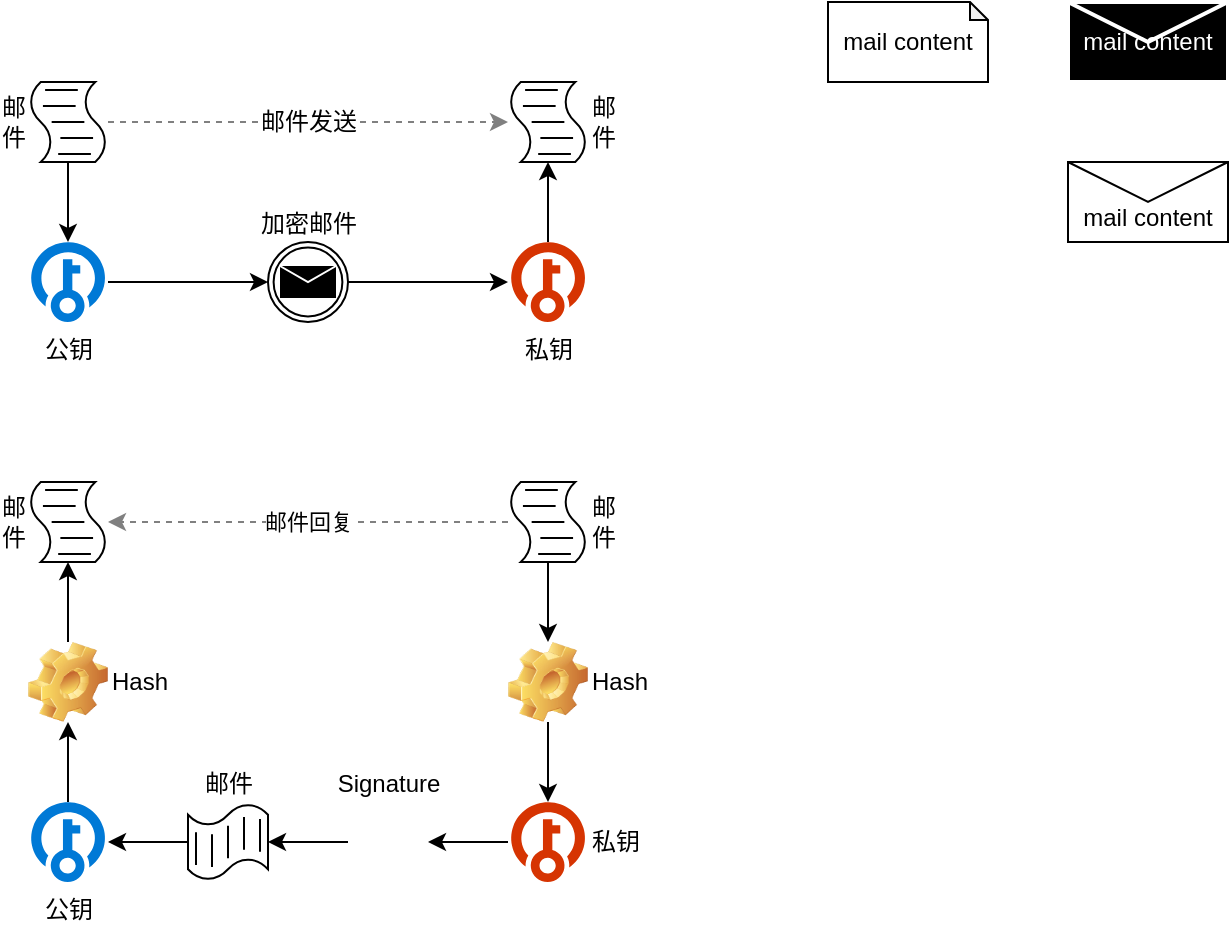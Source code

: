 <mxfile version="10.9.5" type="github"><diagram id="GtcafMHfz_zHKDl24T_E" name="Page-1"><mxGraphModel dx="1041" dy="1114" grid="1" gridSize="10" guides="1" tooltips="1" connect="1" arrows="1" fold="1" page="1" pageScale="1" pageWidth="827" pageHeight="1169" math="0" shadow="0"><root><mxCell id="0"/><mxCell id="1" parent="0"/><mxCell id="y7eO9sq7xf9_9xLn2acD-8" value="mail content" style="shape=note;whiteSpace=wrap;html=1;backgroundOutline=1;darkOpacity=0.05;align=center;size=9;" vertex="1" parent="1"><mxGeometry x="480" y="40" width="80" height="40" as="geometry"/></mxCell><mxCell id="y7eO9sq7xf9_9xLn2acD-9" value="&lt;span style=&quot;white-space: normal&quot;&gt;&lt;font color=&quot;#ffffff&quot;&gt;mail content&lt;/font&gt;&lt;/span&gt;" style="shape=message;whiteSpace=wrap;html=1;outlineConnect=0;fillColor=#000000;strokeColor=#ffffff;strokeWidth=2;align=center;" vertex="1" parent="1"><mxGeometry x="600" y="40" width="80" height="40" as="geometry"/></mxCell><mxCell id="y7eO9sq7xf9_9xLn2acD-10" value="&lt;span style=&quot;white-space: normal&quot;&gt;&lt;br&gt;mail content&lt;/span&gt;" style="shape=message;whiteSpace=wrap;html=1;outlineConnect=0;align=center;" vertex="1" parent="1"><mxGeometry x="600" y="120" width="80" height="40" as="geometry"/></mxCell><mxCell id="y7eO9sq7xf9_9xLn2acD-15" style="edgeStyle=orthogonalEdgeStyle;rounded=0;orthogonalLoop=1;jettySize=auto;html=1;entryX=0.5;entryY=1;entryDx=0;entryDy=0;entryPerimeter=0;" edge="1" parent="1" source="y7eO9sq7xf9_9xLn2acD-12" target="y7eO9sq7xf9_9xLn2acD-13"><mxGeometry relative="1" as="geometry"/></mxCell><mxCell id="y7eO9sq7xf9_9xLn2acD-29" style="edgeStyle=orthogonalEdgeStyle;rounded=0;orthogonalLoop=1;jettySize=auto;html=1;dashed=1;strokeColor=#808080;" edge="1" parent="1" source="y7eO9sq7xf9_9xLn2acD-12" target="y7eO9sq7xf9_9xLn2acD-27"><mxGeometry relative="1" as="geometry"/></mxCell><mxCell id="y7eO9sq7xf9_9xLn2acD-30" value="邮件发送" style="text;html=1;resizable=0;points=[];align=center;verticalAlign=middle;labelBackgroundColor=#ffffff;" vertex="1" connectable="0" parent="y7eO9sq7xf9_9xLn2acD-29"><mxGeometry x="0.092" y="1" relative="1" as="geometry"><mxPoint x="-9" y="1" as="offset"/></mxGeometry></mxCell><mxCell id="y7eO9sq7xf9_9xLn2acD-12" value="&lt;span style=&quot;white-space: normal&quot;&gt;邮件&lt;/span&gt;&lt;span style=&quot;white-space: normal&quot;&gt;&lt;br&gt;&lt;/span&gt;" style="shape=mxgraph.bpmn.script_task;html=1;outlineConnect=0;align=right;labelPosition=left;verticalLabelPosition=middle;verticalAlign=middle;" vertex="1" parent="1"><mxGeometry x="80" y="80" width="40" height="40" as="geometry"/></mxCell><mxCell id="y7eO9sq7xf9_9xLn2acD-26" style="edgeStyle=orthogonalEdgeStyle;rounded=0;orthogonalLoop=1;jettySize=auto;html=1;entryX=0;entryY=0.5;entryDx=0;entryDy=0;" edge="1" parent="1" source="y7eO9sq7xf9_9xLn2acD-13" target="y7eO9sq7xf9_9xLn2acD-19"><mxGeometry relative="1" as="geometry"/></mxCell><mxCell id="y7eO9sq7xf9_9xLn2acD-13" value="公钥" style="shadow=0;dashed=0;html=1;strokeColor=none;labelPosition=center;verticalLabelPosition=bottom;verticalAlign=top;align=center;shape=mxgraph.mscae.cloud.key_vault;fillColor=#0079D6;pointerEvents=1;direction=west;" vertex="1" parent="1"><mxGeometry x="80" y="160" width="40" height="40" as="geometry"/></mxCell><mxCell id="y7eO9sq7xf9_9xLn2acD-28" style="edgeStyle=orthogonalEdgeStyle;rounded=0;orthogonalLoop=1;jettySize=auto;html=1;" edge="1" parent="1" source="y7eO9sq7xf9_9xLn2acD-16" target="y7eO9sq7xf9_9xLn2acD-27"><mxGeometry relative="1" as="geometry"/></mxCell><mxCell id="y7eO9sq7xf9_9xLn2acD-16" value="私钥" style="shadow=0;dashed=0;html=1;strokeColor=none;labelPosition=center;verticalLabelPosition=bottom;verticalAlign=top;align=center;shape=mxgraph.mscae.cloud.key_vault;fillColor=#D63402;pointerEvents=1;direction=west;" vertex="1" parent="1"><mxGeometry x="320" y="160" width="40" height="40" as="geometry"/></mxCell><mxCell id="y7eO9sq7xf9_9xLn2acD-25" style="edgeStyle=orthogonalEdgeStyle;rounded=0;orthogonalLoop=1;jettySize=auto;html=1;" edge="1" parent="1" source="y7eO9sq7xf9_9xLn2acD-19" target="y7eO9sq7xf9_9xLn2acD-16"><mxGeometry relative="1" as="geometry"/></mxCell><mxCell id="y7eO9sq7xf9_9xLn2acD-19" value="加密邮件" style="shape=mxgraph.bpmn.shape;html=1;verticalLabelPosition=top;labelBackgroundColor=#ffffff;verticalAlign=bottom;align=center;perimeter=ellipsePerimeter;outlineConnect=0;outline=throwing;symbol=message;fillColor=none;labelPosition=center;" vertex="1" parent="1"><mxGeometry x="200" y="160" width="40" height="40" as="geometry"/></mxCell><mxCell id="y7eO9sq7xf9_9xLn2acD-27" value="&lt;span style=&quot;white-space: normal&quot;&gt;邮件&lt;/span&gt;&lt;span style=&quot;white-space: normal&quot;&gt;&lt;br&gt;&lt;/span&gt;" style="shape=mxgraph.bpmn.script_task;html=1;outlineConnect=0;align=left;labelPosition=right;verticalLabelPosition=middle;verticalAlign=middle;" vertex="1" parent="1"><mxGeometry x="320" y="80" width="40" height="40" as="geometry"/></mxCell><mxCell id="y7eO9sq7xf9_9xLn2acD-39" style="edgeStyle=orthogonalEdgeStyle;rounded=0;orthogonalLoop=1;jettySize=auto;html=1;strokeColor=#000000;" edge="1" parent="1" source="y7eO9sq7xf9_9xLn2acD-31" target="y7eO9sq7xf9_9xLn2acD-36"><mxGeometry relative="1" as="geometry"/></mxCell><mxCell id="y7eO9sq7xf9_9xLn2acD-73" value="邮件回复" style="edgeStyle=orthogonalEdgeStyle;rounded=0;orthogonalLoop=1;jettySize=auto;html=1;strokeColor=#808080;dashed=1;" edge="1" parent="1" source="y7eO9sq7xf9_9xLn2acD-31" target="y7eO9sq7xf9_9xLn2acD-69"><mxGeometry relative="1" as="geometry"/></mxCell><mxCell id="y7eO9sq7xf9_9xLn2acD-31" value="&lt;span style=&quot;white-space: normal&quot;&gt;邮件&lt;/span&gt;&lt;span style=&quot;white-space: normal&quot;&gt;&lt;br&gt;&lt;/span&gt;" style="shape=mxgraph.bpmn.script_task;html=1;outlineConnect=0;align=left;labelPosition=right;verticalLabelPosition=middle;verticalAlign=middle;" vertex="1" parent="1"><mxGeometry x="320" y="280" width="40" height="40" as="geometry"/></mxCell><mxCell id="y7eO9sq7xf9_9xLn2acD-71" style="edgeStyle=orthogonalEdgeStyle;rounded=0;orthogonalLoop=1;jettySize=auto;html=1;entryX=0.5;entryY=1;entryDx=0;entryDy=0;entryPerimeter=0;strokeColor=#000000;" edge="1" parent="1" source="y7eO9sq7xf9_9xLn2acD-36" target="y7eO9sq7xf9_9xLn2acD-51"><mxGeometry relative="1" as="geometry"/></mxCell><mxCell id="y7eO9sq7xf9_9xLn2acD-36" value="Hash" style="shape=image;html=1;verticalLabelPosition=middle;labelBackgroundColor=#ffffff;verticalAlign=middle;imageAspect=0;image=img/clipart/Gear_128x128.png;fillColor=none;align=left;labelPosition=right;" vertex="1" parent="1"><mxGeometry x="320" y="360" width="40" height="40" as="geometry"/></mxCell><mxCell id="y7eO9sq7xf9_9xLn2acD-63" style="edgeStyle=orthogonalEdgeStyle;rounded=0;orthogonalLoop=1;jettySize=auto;html=1;strokeColor=#000000;" edge="1" parent="1" source="y7eO9sq7xf9_9xLn2acD-51" target="y7eO9sq7xf9_9xLn2acD-53"><mxGeometry relative="1" as="geometry"/></mxCell><mxCell id="y7eO9sq7xf9_9xLn2acD-51" value="私钥" style="shadow=0;dashed=0;html=1;strokeColor=none;labelPosition=right;verticalLabelPosition=middle;verticalAlign=middle;align=left;shape=mxgraph.mscae.cloud.key_vault;fillColor=#D63402;pointerEvents=1;direction=west;" vertex="1" parent="1"><mxGeometry x="320" y="440" width="40" height="40" as="geometry"/></mxCell><mxCell id="y7eO9sq7xf9_9xLn2acD-72" style="edgeStyle=orthogonalEdgeStyle;rounded=0;orthogonalLoop=1;jettySize=auto;html=1;strokeColor=#000000;" edge="1" parent="1" source="y7eO9sq7xf9_9xLn2acD-53" target="y7eO9sq7xf9_9xLn2acD-55"><mxGeometry relative="1" as="geometry"/></mxCell><mxCell id="y7eO9sq7xf9_9xLn2acD-53" value="Signature" style="shape=image;html=1;verticalAlign=bottom;verticalLabelPosition=top;labelBackgroundColor=#ffffff;imageAspect=0;image=https://cdn0.iconfinder.com/data/icons/fatcow/32x32/text_signature.png;fillColor=none;align=center;labelPosition=center;" vertex="1" parent="1"><mxGeometry x="240" y="440" width="40" height="40" as="geometry"/></mxCell><mxCell id="y7eO9sq7xf9_9xLn2acD-68" style="edgeStyle=orthogonalEdgeStyle;rounded=0;orthogonalLoop=1;jettySize=auto;html=1;strokeColor=#000000;" edge="1" parent="1" source="y7eO9sq7xf9_9xLn2acD-55" target="y7eO9sq7xf9_9xLn2acD-67"><mxGeometry relative="1" as="geometry"/></mxCell><mxCell id="y7eO9sq7xf9_9xLn2acD-55" value="邮件&lt;br&gt;" style="shape=mxgraph.bpmn.script_task;outlineConnect=0;align=center;labelPosition=center;verticalLabelPosition=top;verticalAlign=bottom;direction=south;flipH=0;flipV=0;html=1;" vertex="1" parent="1"><mxGeometry x="160" y="440" width="40" height="40" as="geometry"/></mxCell><mxCell id="y7eO9sq7xf9_9xLn2acD-77" style="edgeStyle=orthogonalEdgeStyle;rounded=0;orthogonalLoop=1;jettySize=auto;html=1;entryX=0.5;entryY=1;entryDx=0;entryDy=0;strokeColor=#000000;" edge="1" parent="1" source="y7eO9sq7xf9_9xLn2acD-67" target="y7eO9sq7xf9_9xLn2acD-74"><mxGeometry relative="1" as="geometry"/></mxCell><mxCell id="y7eO9sq7xf9_9xLn2acD-67" value="公钥" style="shadow=0;dashed=0;html=1;strokeColor=none;labelPosition=center;verticalLabelPosition=bottom;verticalAlign=top;align=center;shape=mxgraph.mscae.cloud.key_vault;fillColor=#0079D6;pointerEvents=1;direction=west;" vertex="1" parent="1"><mxGeometry x="80" y="440" width="40" height="40" as="geometry"/></mxCell><mxCell id="y7eO9sq7xf9_9xLn2acD-69" value="&lt;span style=&quot;white-space: normal&quot;&gt;邮件&lt;/span&gt;&lt;span style=&quot;white-space: normal&quot;&gt;&lt;br&gt;&lt;/span&gt;" style="shape=mxgraph.bpmn.script_task;html=1;outlineConnect=0;align=right;labelPosition=left;verticalLabelPosition=middle;verticalAlign=middle;" vertex="1" parent="1"><mxGeometry x="80" y="280" width="40" height="40" as="geometry"/></mxCell><mxCell id="y7eO9sq7xf9_9xLn2acD-79" style="edgeStyle=orthogonalEdgeStyle;rounded=0;orthogonalLoop=1;jettySize=auto;html=1;strokeColor=#000000;" edge="1" parent="1" source="y7eO9sq7xf9_9xLn2acD-74" target="y7eO9sq7xf9_9xLn2acD-69"><mxGeometry relative="1" as="geometry"/></mxCell><mxCell id="y7eO9sq7xf9_9xLn2acD-74" value="Hash" style="shape=image;html=1;verticalLabelPosition=middle;labelBackgroundColor=#ffffff;verticalAlign=middle;imageAspect=0;image=img/clipart/Gear_128x128.png;fillColor=none;align=left;labelPosition=right;" vertex="1" parent="1"><mxGeometry x="80" y="360" width="40" height="40" as="geometry"/></mxCell></root></mxGraphModel></diagram></mxfile>